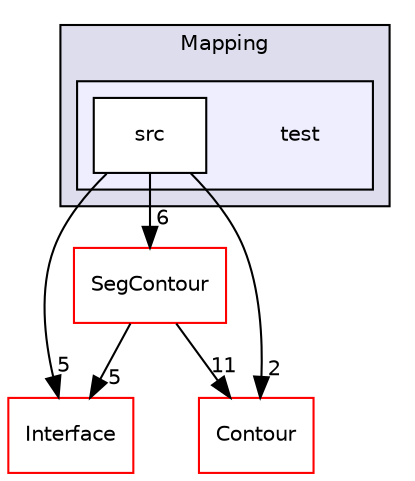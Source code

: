 digraph "/home/travis/build/AliceO2Group/AliceO2/Detectors/MUON/MCH/Mapping/test" {
  bgcolor=transparent;
  compound=true
  node [ fontsize="10", fontname="Helvetica"];
  edge [ labelfontsize="10", labelfontname="Helvetica"];
  subgraph clusterdir_b098e3604916eca5f90f2bb1c75b7880 {
    graph [ bgcolor="#ddddee", pencolor="black", label="Mapping" fontname="Helvetica", fontsize="10", URL="dir_b098e3604916eca5f90f2bb1c75b7880.html"]
  subgraph clusterdir_521cc5f5c2a7df765ba7ff5f8e26abc4 {
    graph [ bgcolor="#eeeeff", pencolor="black", label="" URL="dir_521cc5f5c2a7df765ba7ff5f8e26abc4.html"];
    dir_521cc5f5c2a7df765ba7ff5f8e26abc4 [shape=plaintext label="test"];
    dir_b6cebb1559f33bf84ca35ab88a186ddf [shape=box label="src" color="black" fillcolor="white" style="filled" URL="dir_b6cebb1559f33bf84ca35ab88a186ddf.html"];
  }
  }
  dir_9688ff6052485d651a3da00e73f81848 [shape=box label="SegContour" color="red" URL="dir_9688ff6052485d651a3da00e73f81848.html"];
  dir_bb33a65c2c121b6655a8db1556a9cb2b [shape=box label="Interface" color="red" URL="dir_bb33a65c2c121b6655a8db1556a9cb2b.html"];
  dir_f53aaea7b1f4a3d2e21e52645ea2576d [shape=box label="Contour" color="red" URL="dir_f53aaea7b1f4a3d2e21e52645ea2576d.html"];
  dir_9688ff6052485d651a3da00e73f81848->dir_bb33a65c2c121b6655a8db1556a9cb2b [headlabel="5", labeldistance=1.5 headhref="dir_000326_000307.html"];
  dir_9688ff6052485d651a3da00e73f81848->dir_f53aaea7b1f4a3d2e21e52645ea2576d [headlabel="11", labeldistance=1.5 headhref="dir_000326_000145.html"];
  dir_b6cebb1559f33bf84ca35ab88a186ddf->dir_9688ff6052485d651a3da00e73f81848 [headlabel="6", labeldistance=1.5 headhref="dir_000311_000326.html"];
  dir_b6cebb1559f33bf84ca35ab88a186ddf->dir_bb33a65c2c121b6655a8db1556a9cb2b [headlabel="5", labeldistance=1.5 headhref="dir_000311_000307.html"];
  dir_b6cebb1559f33bf84ca35ab88a186ddf->dir_f53aaea7b1f4a3d2e21e52645ea2576d [headlabel="2", labeldistance=1.5 headhref="dir_000311_000145.html"];
}
